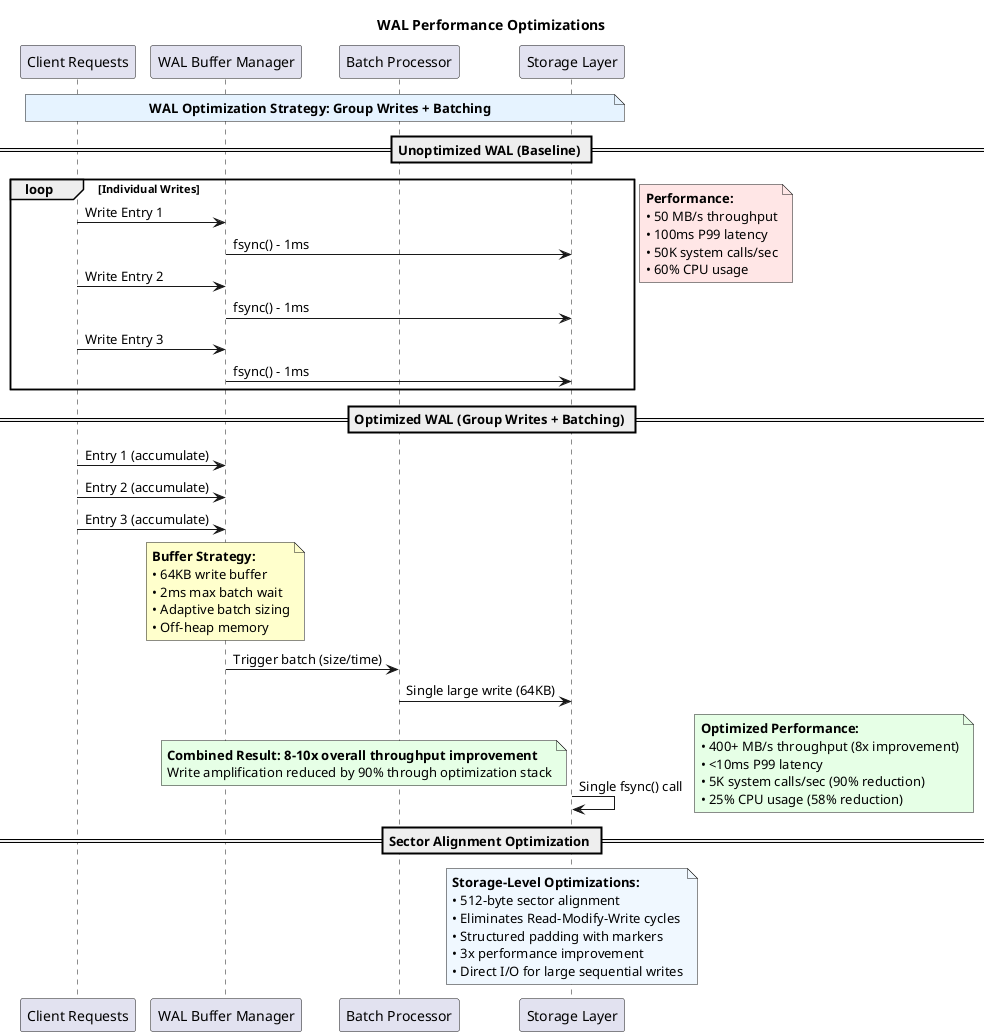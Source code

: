 @startuml

title WAL Performance Optimizations

participant "Client Requests" as Clients
participant "WAL Buffer Manager" as Buffer
participant "Batch Processor" as Batch
participant "Storage Layer" as Storage

note over Clients, Storage #E6F3FF
**WAL Optimization Strategy: Group Writes + Batching**
end note

== Unoptimized WAL (Baseline) ==

loop Individual Writes
  Clients -> Buffer : Write Entry 1
  Buffer -> Storage : fsync() - 1ms
  Clients -> Buffer : Write Entry 2  
  Buffer -> Storage : fsync() - 1ms
  Clients -> Buffer : Write Entry 3
  Buffer -> Storage : fsync() - 1ms
end

note right #FFE6E6
**Performance:**
• 50 MB/s throughput
• 100ms P99 latency
• 50K system calls/sec
• 60% CPU usage
end note

== Optimized WAL (Group Writes + Batching) ==

Clients -> Buffer : Entry 1 (accumulate)
Clients -> Buffer : Entry 2 (accumulate)
Clients -> Buffer : Entry 3 (accumulate)

note over Buffer #FFFFCC
**Buffer Strategy:**
• 64KB write buffer
• 2ms max batch wait
• Adaptive batch sizing
• Off-heap memory
end note

Buffer -> Batch : Trigger batch (size/time)
Batch -> Storage : Single large write (64KB)
Storage -> Storage : Single fsync() call

note right #E6FFE6
**Optimized Performance:**
• 400+ MB/s throughput (8x improvement)
• <10ms P99 latency
• 5K system calls/sec (90% reduction)
• 25% CPU usage (58% reduction)
end note

== Sector Alignment Optimization ==

note over Storage #F0F8FF
**Storage-Level Optimizations:**
• 512-byte sector alignment
• Eliminates Read-Modify-Write cycles
• Structured padding with markers
• 3x performance improvement
• Direct I/O for large sequential writes
end note

note bottom #E6FFE6
**Combined Result: 8-10x overall throughput improvement**
Write amplification reduced by 90% through optimization stack
end note

@enduml 